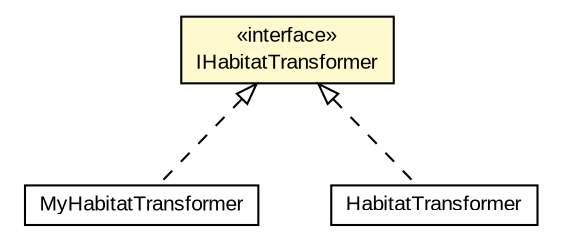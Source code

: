 #!/usr/local/bin/dot
#
# Class diagram 
# Generated by UMLGraph version R5_6-24-gf6e263 (http://www.umlgraph.org/)
#

digraph G {
	edge [fontname="arial",fontsize=10,labelfontname="arial",labelfontsize=10];
	node [fontname="arial",fontsize=10,shape=plaintext];
	nodesep=0.25;
	ranksep=0.5;
	// edu.arizona.biosemantics.semanticmarkup.markupelement.habitatDescr.transform.MyHabitatTransformer
	c81749 [label=<<table title="edu.arizona.biosemantics.semanticmarkup.markupelement.habitatDescr.transform.MyHabitatTransformer" border="0" cellborder="1" cellspacing="0" cellpadding="2" port="p" href="./MyHabitatTransformer.html">
		<tr><td><table border="0" cellspacing="0" cellpadding="1">
<tr><td align="center" balign="center"> MyHabitatTransformer </td></tr>
		</table></td></tr>
		</table>>, URL="./MyHabitatTransformer.html", fontname="arial", fontcolor="black", fontsize=10.0];
	// edu.arizona.biosemantics.semanticmarkup.markupelement.habitatDescr.transform.IHabitatTransformer
	c81750 [label=<<table title="edu.arizona.biosemantics.semanticmarkup.markupelement.habitatDescr.transform.IHabitatTransformer" border="0" cellborder="1" cellspacing="0" cellpadding="2" port="p" bgcolor="lemonChiffon" href="./IHabitatTransformer.html">
		<tr><td><table border="0" cellspacing="0" cellpadding="1">
<tr><td align="center" balign="center"> &#171;interface&#187; </td></tr>
<tr><td align="center" balign="center"> IHabitatTransformer </td></tr>
		</table></td></tr>
		</table>>, URL="./IHabitatTransformer.html", fontname="arial", fontcolor="black", fontsize=10.0];
	// edu.arizona.biosemantics.semanticmarkup.markupelement.habitatDescr.transform.HabitatTransformer
	c81751 [label=<<table title="edu.arizona.biosemantics.semanticmarkup.markupelement.habitatDescr.transform.HabitatTransformer" border="0" cellborder="1" cellspacing="0" cellpadding="2" port="p" href="./HabitatTransformer.html">
		<tr><td><table border="0" cellspacing="0" cellpadding="1">
<tr><td align="center" balign="center"> HabitatTransformer </td></tr>
		</table></td></tr>
		</table>>, URL="./HabitatTransformer.html", fontname="arial", fontcolor="black", fontsize=10.0];
	//edu.arizona.biosemantics.semanticmarkup.markupelement.habitatDescr.transform.MyHabitatTransformer implements edu.arizona.biosemantics.semanticmarkup.markupelement.habitatDescr.transform.IHabitatTransformer
	c81750:p -> c81749:p [dir=back,arrowtail=empty,style=dashed];
	//edu.arizona.biosemantics.semanticmarkup.markupelement.habitatDescr.transform.HabitatTransformer implements edu.arizona.biosemantics.semanticmarkup.markupelement.habitatDescr.transform.IHabitatTransformer
	c81750:p -> c81751:p [dir=back,arrowtail=empty,style=dashed];
}


